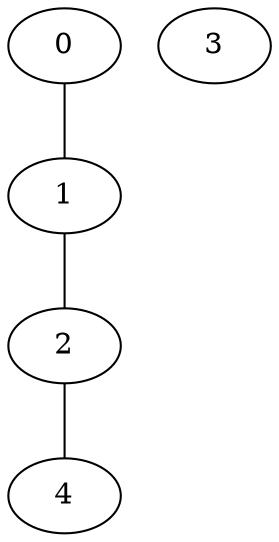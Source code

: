 graph "sampletest150-mod1_image8.bmp" {
	0	 [type=endpoint,
		x=105,
		y=355];
	1	 [type=corner,
		x=244,
		y=109];
	0 -- 1	 [angle0="-1.06",
		frequency=1,
		type0=line];
	2	 [type=corner,
		x=406,
		y=356];
	1 -- 2	 [angle0=".99",
		frequency=1,
		type0=line];
	4	 [type=endpoint,
		x=472,
		y=379];
	2 -- 4	 [angle0=".34",
		frequency=1,
		type0=line];
	3	 [type=circle,
		x=251,
		y=249];
}
